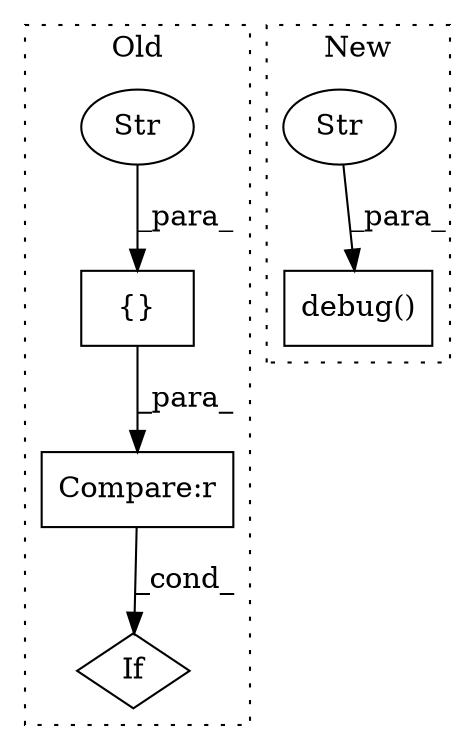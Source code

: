 digraph G {
subgraph cluster0 {
1 [label="{}" a="59" s="5418,5432" l="1,0" shape="box"];
4 [label="Str" a="66" s="5424" l="3" shape="ellipse"];
5 [label="If" a="96" s="5404" l="3" shape="diamond"];
6 [label="Compare:r" a="40" s="5407" l="26" shape="box"];
label = "Old";
style="dotted";
}
subgraph cluster1 {
2 [label="debug()" a="75" s="7559,7687" l="43,22" shape="box"];
3 [label="Str" a="66" s="7602" l="85" shape="ellipse"];
label = "New";
style="dotted";
}
1 -> 6 [label="_para_"];
3 -> 2 [label="_para_"];
4 -> 1 [label="_para_"];
6 -> 5 [label="_cond_"];
}